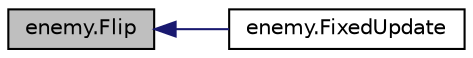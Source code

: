 digraph "enemy.Flip"
{
  edge [fontname="Helvetica",fontsize="10",labelfontname="Helvetica",labelfontsize="10"];
  node [fontname="Helvetica",fontsize="10",shape=record];
  rankdir="LR";
  Node6 [label="enemy.Flip",height=0.2,width=0.4,color="black", fillcolor="grey75", style="filled", fontcolor="black"];
  Node6 -> Node7 [dir="back",color="midnightblue",fontsize="10",style="solid",fontname="Helvetica"];
  Node7 [label="enemy.FixedUpdate",height=0.2,width=0.4,color="black", fillcolor="white", style="filled",URL="$classenemy.html#ac84d8b8d2feec1232f6740eadb8c8ccf"];
}
